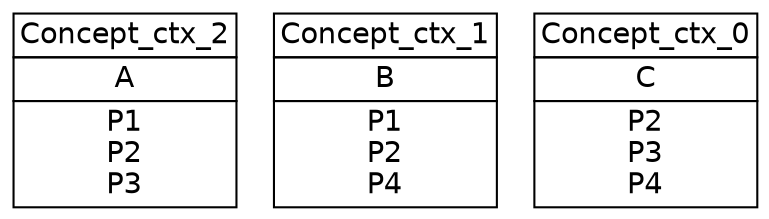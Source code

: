 digraph G { 
	rankdir=BT;
	margin=0;
	node [margin="0.03,0.03",fontname="DejaVu Sans"];
	ranksep=0.3;
	nodesep=0.2;
//graph[label="name:ctx,concept number:3,object number:4,attribute number:3"
0 [shape=none,label=<<table border="0" cellborder="1" cellspacing="0" port="p"><tr><td>Concept_ctx_2</td></tr><tr><td>A<br/></td></tr><tr><td>P1<br/>P2<br/>P3<br/></td></tr></table>>];
1 [shape=none,label=<<table border="0" cellborder="1" cellspacing="0" port="p"><tr><td>Concept_ctx_1</td></tr><tr><td>B<br/></td></tr><tr><td>P1<br/>P2<br/>P4<br/></td></tr></table>>];
2 [shape=none,label=<<table border="0" cellborder="1" cellspacing="0" port="p"><tr><td>Concept_ctx_0</td></tr><tr><td>C<br/></td></tr><tr><td>P2<br/>P3<br/>P4<br/></td></tr></table>>];
}